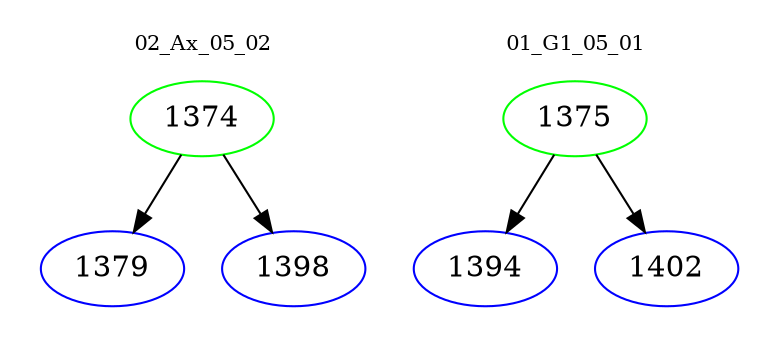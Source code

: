 digraph{
subgraph cluster_0 {
color = white
label = "02_Ax_05_02";
fontsize=10;
T0_1374 [label="1374", color="green"]
T0_1374 -> T0_1379 [color="black"]
T0_1379 [label="1379", color="blue"]
T0_1374 -> T0_1398 [color="black"]
T0_1398 [label="1398", color="blue"]
}
subgraph cluster_1 {
color = white
label = "01_G1_05_01";
fontsize=10;
T1_1375 [label="1375", color="green"]
T1_1375 -> T1_1394 [color="black"]
T1_1394 [label="1394", color="blue"]
T1_1375 -> T1_1402 [color="black"]
T1_1402 [label="1402", color="blue"]
}
}
